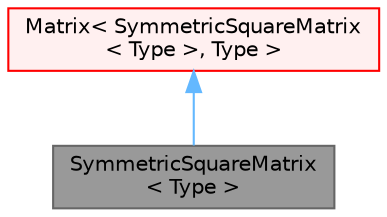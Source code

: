 digraph "SymmetricSquareMatrix&lt; Type &gt;"
{
 // LATEX_PDF_SIZE
  bgcolor="transparent";
  edge [fontname=Helvetica,fontsize=10,labelfontname=Helvetica,labelfontsize=10];
  node [fontname=Helvetica,fontsize=10,shape=box,height=0.2,width=0.4];
  Node1 [id="Node000001",label="SymmetricSquareMatrix\l\< Type \>",height=0.2,width=0.4,color="gray40", fillcolor="grey60", style="filled", fontcolor="black",tooltip="A templated (N x N) square matrix of objects of <Type>, containing N*N elements, derived from Matrix."];
  Node2 -> Node1 [id="edge1_Node000001_Node000002",dir="back",color="steelblue1",style="solid",tooltip=" "];
  Node2 [id="Node000002",label="Matrix\< SymmetricSquareMatrix\l\< Type \>, Type \>",height=0.2,width=0.4,color="red", fillcolor="#FFF0F0", style="filled",URL="$classFoam_1_1Matrix.html",tooltip=" "];
}
